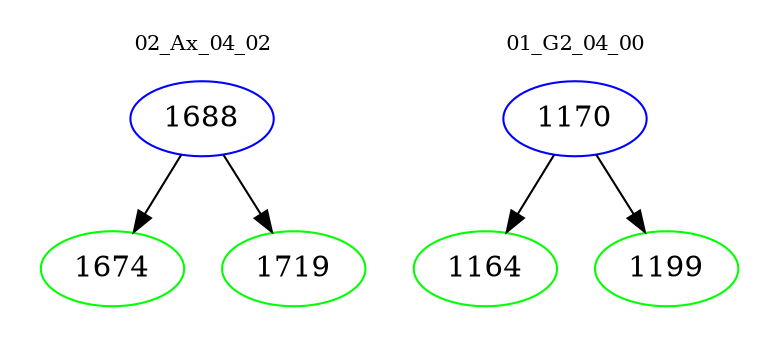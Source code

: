 digraph{
subgraph cluster_0 {
color = white
label = "02_Ax_04_02";
fontsize=10;
T0_1688 [label="1688", color="blue"]
T0_1688 -> T0_1674 [color="black"]
T0_1674 [label="1674", color="green"]
T0_1688 -> T0_1719 [color="black"]
T0_1719 [label="1719", color="green"]
}
subgraph cluster_1 {
color = white
label = "01_G2_04_00";
fontsize=10;
T1_1170 [label="1170", color="blue"]
T1_1170 -> T1_1164 [color="black"]
T1_1164 [label="1164", color="green"]
T1_1170 -> T1_1199 [color="black"]
T1_1199 [label="1199", color="green"]
}
}
